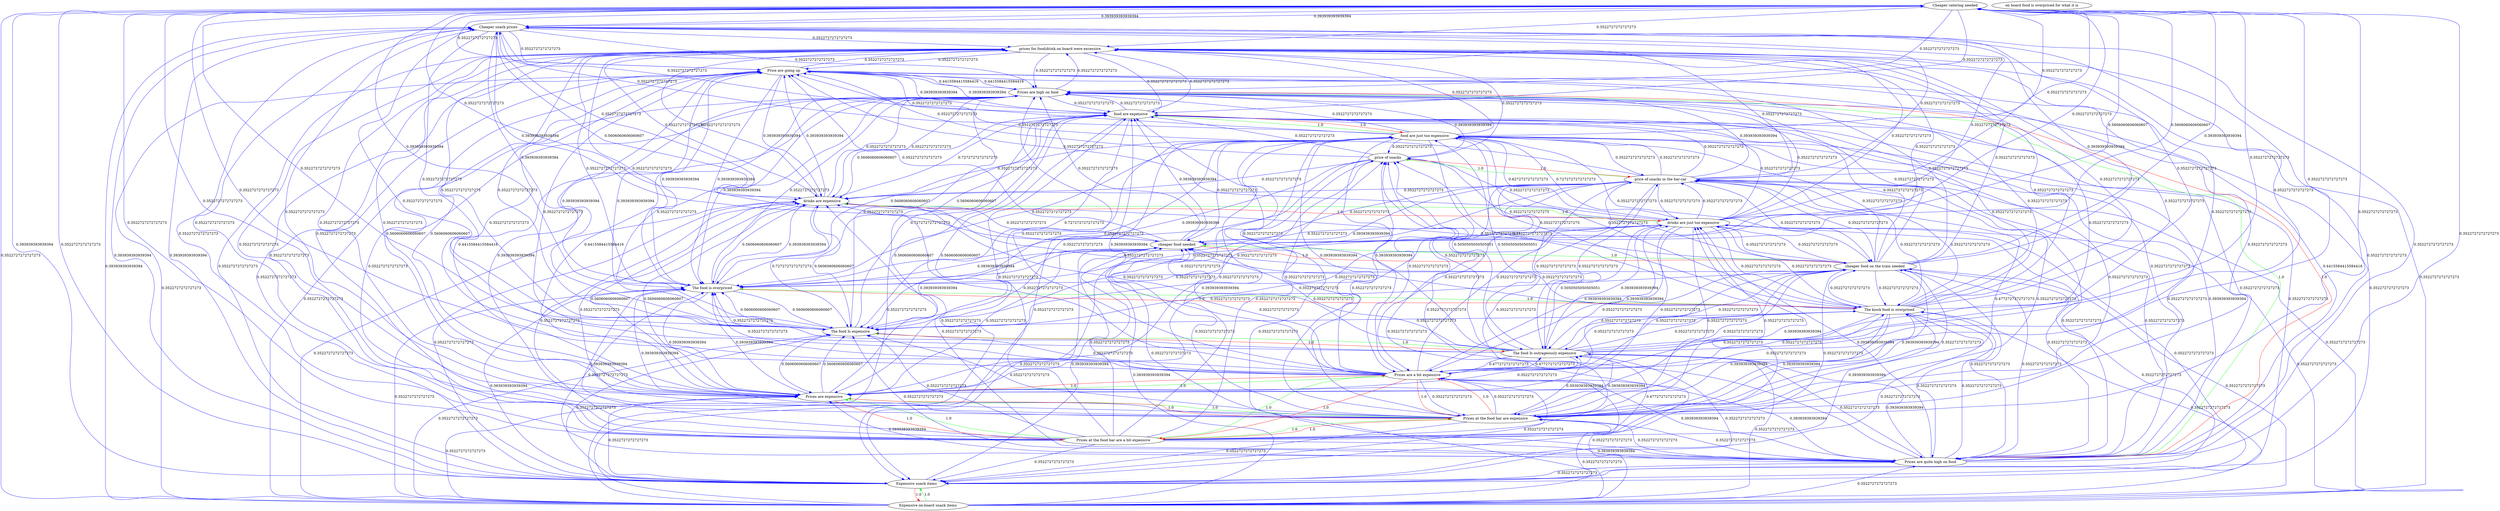 digraph rawGraph {
"Cheaper catering needed";"Cheaper snack prices";"Expensive on-board snack items";"Expensive snack items";"Price are going up";"Prices are quite high on food";"Prices are high on food";"Prices at the food bar are a bit expensive";"Prices at the food bar are expensive";"Prices are expensive";"Prices are a bit expensive";"The food Is outrageously expensive";"The food Is expensive";"The kiosk food is overpriced";"The food is overpriced";"cheaper food on the train needed";"cheaper food needed";"drinks are just too expensive";"drinks are expensive";"food are just too expensive";"food are expensive";"on board food is overpriced for what it is";"price of snacks in the bar-car";"price of snacks";"prices for food/drink on board were excessive";"Cheaper snack prices" -> "Cheaper catering needed" [label=0.393939393939394] [color=blue]
"Cheaper catering needed" -> "Cheaper snack prices" [label=0.393939393939394] [color=blue]
"Expensive on-board snack items" -> "Expensive snack items" [label=1.0] [color=green]
"Expensive snack items" -> "Expensive on-board snack items" [label=1.0] [color=red]
"Expensive snack items" -> "Cheaper snack prices" [label=0.393939393939394] [color=blue]
"Cheaper snack prices" -> "Expensive snack items" [label=0.393939393939394] [color=blue]
"Prices are quite high on food" -> "Prices are high on food" [label=1.0] [color=green]
"Prices are high on food" -> "Prices are quite high on food" [label=1.0] [color=red]
"Price are going up" -> "Prices are high on food" [label=0.4415584415584416] [color=blue]
"Prices are high on food" -> "Price are going up" [label=0.4415584415584416] [color=blue]
"Prices at the food bar are a bit expensive" -> "Prices at the food bar are expensive" [label=1.0] [color=green]
"Prices at the food bar are expensive" -> "Prices are expensive" [label=1.0] [color=green]
"Prices at the food bar are a bit expensive" -> "Prices are a bit expensive" [label=1.0] [color=green]
"Prices are a bit expensive" -> "Prices are expensive" [label=1.0] [color=green]
"Prices at the food bar are a bit expensive" -> "Prices are expensive" [label=1.0] [color=green]
"Prices at the food bar are expensive" -> "Prices at the food bar are a bit expensive" [label=1.0] [color=red]
"Prices at the food bar are expensive" -> "Prices are a bit expensive" [label=1.0] [color=red]
"Prices are expensive" -> "Prices at the food bar are a bit expensive" [label=1.0] [color=red]
"Prices are expensive" -> "Prices at the food bar are expensive" [label=1.0] [color=red]
"Prices are expensive" -> "Prices are a bit expensive" [label=1.0] [color=red]
"Prices are a bit expensive" -> "Prices at the food bar are a bit expensive" [label=1.0] [color=red]
"Prices are a bit expensive" -> "Prices at the food bar are expensive" [label=1.0] [color=red]
"Prices are expensive" -> "Prices are high on food" [label=0.4415584415584416] [color=blue]
"Prices are high on food" -> "Prices are expensive" [label=0.4415584415584416] [color=blue]
"Prices are quite high on food" -> "Prices are a bit expensive" [label=0.393939393939394] [color=blue]
"Prices are a bit expensive" -> "Prices are quite high on food" [label=0.393939393939394] [color=blue]
"Prices are expensive" -> "Price are going up" [label=0.5606060606060607] [color=blue]
"Price are going up" -> "Prices are expensive" [label=0.5606060606060607] [color=blue]
"The food Is outrageously expensive" -> "The food Is expensive" [label=1.0] [color=green]
"The food Is expensive" -> "The food Is outrageously expensive" [label=1.0] [color=red]
"Prices are expensive" -> "The food Is expensive" [label=0.5606060606060607] [color=blue]
"The food Is expensive" -> "Prices are expensive" [label=0.5606060606060607] [color=blue]
"Prices are a bit expensive" -> "The food Is outrageously expensive" [label=0.4772727272727273] [color=blue]
"Prices at the food bar are expensive" -> "The food Is outrageously expensive" [label=0.393939393939394] [color=blue]
"The food Is outrageously expensive" -> "Prices are a bit expensive" [label=0.4772727272727273] [color=blue]
"The food Is outrageously expensive" -> "Prices at the food bar are expensive" [label=0.393939393939394] [color=blue]
"The food Is expensive" -> "Price are going up" [label=0.393939393939394] [color=blue]
"Price are going up" -> "The food Is expensive" [label=0.393939393939394] [color=blue]
"The kiosk food is overpriced" -> "The food is overpriced" [label=1.0] [color=green]
"The food is overpriced" -> "The kiosk food is overpriced" [label=1.0] [color=red]
"Expensive on-board snack items" -> "The kiosk food is overpriced" [label=0.3522727272727273] [color=blue]
"The food is overpriced" -> "The food Is expensive" [label=0.5606060606060607] [color=blue]
"The food Is expensive" -> "The food is overpriced" [label=0.5606060606060607] [color=blue]
"The food Is outrageously expensive" -> "The kiosk food is overpriced" [label=0.3522727272727273] [color=blue]
"The kiosk food is overpriced" -> "The food Is outrageously expensive" [label=0.3522727272727273] [color=blue]
"The food is overpriced" -> "Prices are expensive" [label=0.393939393939394] [color=blue]
"Prices are expensive" -> "The food is overpriced" [label=0.393939393939394] [color=blue]
"Prices at the food bar are expensive" -> "The kiosk food is overpriced" [label=0.393939393939394] [color=blue]
"The kiosk food is overpriced" -> "Prices at the food bar are expensive" [label=0.393939393939394] [color=blue]
"The food is overpriced" -> "Price are going up" [label=0.393939393939394] [color=blue]
"Price are going up" -> "The food is overpriced" [label=0.393939393939394] [color=blue]
"Expensive on-board snack items" -> "The food is overpriced" [label=0.3522727272727273] [color=blue]
"Prices at the food bar are expensive" -> "The food is overpriced" [label=0.393939393939394] [color=blue]
"The food Is outrageously expensive" -> "The food is overpriced" [label=0.3522727272727273] [color=blue]
"cheaper food on the train needed" -> "cheaper food needed" [label=1.0] [color=green]
"cheaper food needed" -> "cheaper food on the train needed" [label=1.0] [color=red]
"cheaper food needed" -> "The food is overpriced" [label=0.393939393939394] [color=blue]
"The kiosk food is overpriced" -> "cheaper food on the train needed" [label=0.3522727272727273] [color=blue]
"cheaper food on the train needed" -> "The kiosk food is overpriced" [label=0.3522727272727273] [color=blue]
"Expensive snack items" -> "cheaper food needed" [label=0.393939393939394] [color=blue]
"Expensive on-board snack items" -> "cheaper food on the train needed" [label=0.3522727272727273] [color=blue]
"cheaper food needed" -> "The food Is expensive" [label=0.393939393939394] [color=blue]
"cheaper food needed" -> "Cheaper catering needed" [label=0.5606060606060607] [color=blue]
"Cheaper catering needed" -> "cheaper food needed" [label=0.5606060606060607] [color=blue]
"cheaper food on the train needed" -> "Prices at the food bar are expensive" [label=0.393939393939394] [color=blue]
"Cheaper snack prices" -> "cheaper food needed" [label=0.5606060606060607] [color=blue]
"cheaper food needed" -> "Cheaper snack prices" [label=0.393939393939394] [color=blue]
"cheaper food on the train needed" -> "The food is overpriced" [label=0.3522727272727273] [color=blue]
"drinks are just too expensive" -> "drinks are expensive" [label=1.0] [color=green]
"drinks are expensive" -> "drinks are just too expensive" [label=1.0] [color=red]
"The food is overpriced" -> "drinks are expensive" [label=0.393939393939394] [color=blue]
"drinks are expensive" -> "The food is overpriced" [label=0.5606060606060607] [color=blue]
"The food Is expensive" -> "drinks are expensive" [label=0.5606060606060607] [color=blue]
"drinks are expensive" -> "The food Is expensive" [label=0.7272727272727273] [color=blue]
"The food Is outrageously expensive" -> "drinks are just too expensive" [label=0.393939393939394] [color=blue]
"drinks are just too expensive" -> "The food Is outrageously expensive" [label=0.5050505050505051] [color=blue]
"Prices are expensive" -> "drinks are expensive" [label=0.5606060606060607] [color=blue]
"drinks are expensive" -> "Prices are expensive" [label=0.5606060606060607] [color=blue]
"Prices are a bit expensive" -> "drinks are just too expensive" [label=0.393939393939394] [color=blue]
"drinks are just too expensive" -> "Prices are a bit expensive" [label=0.393939393939394] [color=blue]
"drinks are expensive" -> "Price are going up" [label=0.393939393939394] [color=blue]
"Price are going up" -> "drinks are expensive" [label=0.393939393939394] [color=blue]
"food are just too expensive" -> "food are expensive" [label=1.0] [color=green]
"food are expensive" -> "food are just too expensive" [label=1.0] [color=red]
"food are expensive" -> "The food is overpriced" [label=0.5606060606060607] [color=blue]
"The food is overpriced" -> "food are expensive" [label=0.5606060606060607] [color=blue]
"food are expensive" -> "The food Is expensive" [label=0.7272727272727273] [color=blue]
"The food Is expensive" -> "food are expensive" [label=0.7272727272727273] [color=blue]
"The food Is outrageously expensive" -> "food are just too expensive" [label=0.5050505050505051] [color=blue]
"food are just too expensive" -> "The food Is outrageously expensive" [label=0.5050505050505051] [color=blue]
"Prices are expensive" -> "food are expensive" [label=0.5606060606060607] [color=blue]
"food are expensive" -> "Prices are expensive" [label=0.5606060606060607] [color=blue]
"Prices are a bit expensive" -> "food are just too expensive" [label=0.393939393939394] [color=blue]
"food are just too expensive" -> "Prices are a bit expensive" [label=0.393939393939394] [color=blue]
"cheaper food needed" -> "food are expensive" [label=0.393939393939394] [color=blue]
"Price are going up" -> "food are expensive" [label=0.393939393939394] [color=blue]
"food are expensive" -> "Price are going up" [label=0.393939393939394] [color=blue]
"food are expensive" -> "drinks are expensive" [label=0.5606060606060607] [color=blue]
"drinks are expensive" -> "food are expensive" [label=0.7272727272727273] [color=blue]
"drinks are just too expensive" -> "food are just too expensive" [label=0.7272727272727273] [color=blue]
"food are just too expensive" -> "drinks are just too expensive" [label=0.6272727272727273] [color=blue]
"price of snacks in the bar-car" -> "price of snacks" [label=1.0] [color=green]
"price of snacks" -> "price of snacks in the bar-car" [label=1.0] [color=red]
"price of snacks" -> "Prices are high on food" [label=0.393939393939394] [color=blue]
"Prices at the food bar are expensive" -> "price of snacks in the bar-car" [label=0.3522727272727273] [color=blue]
"price of snacks in the bar-car" -> "Prices at the food bar are expensive" [label=0.4772727272727273] [color=blue]
"prices for food/drink on board were excessive" -> "The food is overpriced" [label=0.3522727272727273] [color=blue]
"The food is overpriced" -> "prices for food/drink on board were excessive" [label=0.3522727272727273] [color=blue]
"prices for food/drink on board were excessive" -> "The food Is expensive" [label=0.3522727272727273] [color=blue]
"The food Is expensive" -> "prices for food/drink on board were excessive" [label=0.3522727272727273] [color=blue]
"prices for food/drink on board were excessive" -> "food are expensive" [label=0.3522727272727273] [color=blue]
"food are expensive" -> "prices for food/drink on board were excessive" [label=0.3522727272727273] [color=blue]
"prices for food/drink on board were excessive" -> "Prices are expensive" [label=0.3522727272727273] [color=blue]
"Prices are expensive" -> "prices for food/drink on board were excessive" [label=0.3522727272727273] [color=blue]
"cheaper food needed" -> "prices for food/drink on board were excessive" [label=0.3522727272727273] [color=blue]
"prices for food/drink on board were excessive" -> "Price are going up" [label=0.3522727272727273] [color=blue]
"Price are going up" -> "prices for food/drink on board were excessive" [label=0.3522727272727273] [color=blue]
"drinks are expensive" -> "prices for food/drink on board were excessive" [label=0.3522727272727273] [color=blue]
"Cheaper catering needed" -> "The food is overpriced" [label=0.393939393939394] [color=blue]
"Cheaper catering needed" -> "Expensive snack items" [label=0.393939393939394] [color=blue]
"Cheaper catering needed" -> "prices for food/drink on board were excessive" [label=0.3522727272727273] [color=blue]
"Cheaper catering needed" -> "The food Is expensive" [label=0.3522727272727273] [color=blue]
"Cheaper catering needed" -> "food are expensive" [label=0.3522727272727273] [color=blue]
"Cheaper snack prices" -> "The food is overpriced" [label=0.393939393939394] [color=blue]
"Cheaper snack prices" -> "prices for food/drink on board were excessive" [label=0.3522727272727273] [color=blue]
"Cheaper snack prices" -> "The food Is expensive" [label=0.3522727272727273] [color=blue]
"Cheaper snack prices" -> "food are expensive" [label=0.3522727272727273] [color=blue]
"Expensive on-board snack items" -> "prices for food/drink on board were excessive" [label=0.3522727272727273] [color=blue]
"Expensive on-board snack items" -> "The food Is outrageously expensive" [label=0.3522727272727273] [color=blue]
"Expensive on-board snack items" -> "The food Is expensive" [label=0.3522727272727273] [color=blue]
"Expensive on-board snack items" -> "food are expensive" [label=0.3522727272727273] [color=blue]
"Expensive on-board snack items" -> "Prices are expensive" [label=0.3522727272727273] [color=blue]
"Expensive on-board snack items" -> "cheaper food needed" [label=0.393939393939394] [color=blue]
"Expensive on-board snack items" -> "Cheaper snack prices" [label=0.393939393939394] [color=blue]
"Expensive on-board snack items" -> "Price are going up" [label=0.3522727272727273] [color=blue]
"Expensive on-board snack items" -> "drinks are expensive" [label=0.3522727272727273] [color=blue]
"Expensive on-board snack items" -> "Prices at the food bar are expensive" [label=0.3522727272727273] [color=blue]
"Expensive snack items" -> "The food is overpriced" [label=0.393939393939394] [color=blue]
"Expensive snack items" -> "prices for food/drink on board were excessive" [label=0.3522727272727273] [color=blue]
"Expensive snack items" -> "The food Is expensive" [label=0.3522727272727273] [color=blue]
"Expensive snack items" -> "food are expensive" [label=0.3522727272727273] [color=blue]
"Expensive snack items" -> "Cheaper catering needed" [label=0.3522727272727273] [color=blue]
"Prices are quite high on food" -> "The food Is outrageously expensive" [label=0.393939393939394] [color=blue]
"Prices are quite high on food" -> "food are just too expensive" [label=0.393939393939394] [color=blue]
"Prices are quite high on food" -> "Prices are expensive" [label=0.393939393939394] [color=blue]
"Prices are quite high on food" -> "Price are going up" [label=0.4415584415584416] [color=blue]
"Prices are quite high on food" -> "drinks are just too expensive" [label=0.393939393939394] [color=blue]
"Prices are high on food" -> "The food is overpriced" [label=0.393939393939394] [color=blue]
"Prices are high on food" -> "prices for food/drink on board were excessive" [label=0.3522727272727273] [color=blue]
"Prices are high on food" -> "The food Is expensive" [label=0.3522727272727273] [color=blue]
"Prices are high on food" -> "food are expensive" [label=0.3522727272727273] [color=blue]
"Prices are high on food" -> "drinks are expensive" [label=0.3522727272727273] [color=blue]
"Prices at the food bar are a bit expensive" -> "The food is overpriced" [label=0.393939393939394] [color=blue]
"Prices at the food bar are a bit expensive" -> "prices for food/drink on board were excessive" [label=0.3522727272727273] [color=blue]
"Prices at the food bar are a bit expensive" -> "Prices are high on food" [label=0.3522727272727273] [color=blue]
"Prices at the food bar are a bit expensive" -> "drinks are just too expensive" [label=0.393939393939394] [color=blue]
"Prices at the food bar are a bit expensive" -> "The kiosk food is overpriced" [label=0.393939393939394] [color=blue]
"Prices at the food bar are a bit expensive" -> "price of snacks in the bar-car" [label=0.3522727272727273] [color=blue]
"Prices at the food bar are a bit expensive" -> "The food Is outrageously expensive" [label=0.4772727272727273] [color=blue]
"Prices at the food bar are a bit expensive" -> "food are expensive" [label=0.3522727272727273] [color=blue]
"Prices at the food bar are a bit expensive" -> "The food Is expensive" [label=0.3522727272727273] [color=blue]
"Prices at the food bar are a bit expensive" -> "food are just too expensive" [label=0.393939393939394] [color=blue]
"Prices at the food bar are a bit expensive" -> "Price are going up" [label=0.3522727272727273] [color=blue]
"Prices at the food bar are a bit expensive" -> "Prices are quite high on food" [label=0.393939393939394] [color=blue]
"Prices at the food bar are a bit expensive" -> "drinks are expensive" [label=0.3522727272727273] [color=blue]
"Prices at the food bar are expensive" -> "prices for food/drink on board were excessive" [label=0.3522727272727273] [color=blue]
"Prices at the food bar are expensive" -> "Prices are high on food" [label=0.393939393939394] [color=blue]
"Prices at the food bar are expensive" -> "cheaper food on the train needed" [label=0.3522727272727273] [color=blue]
"Prices at the food bar are expensive" -> "drinks are just too expensive" [label=0.3522727272727273] [color=blue]
"Prices at the food bar are expensive" -> "The food Is expensive" [label=0.3522727272727273] [color=blue]
"Prices at the food bar are expensive" -> "food are expensive" [label=0.3522727272727273] [color=blue]
"Prices at the food bar are expensive" -> "Prices are a bit expensive" [label=0.3522727272727273] [color=blue]
"Prices at the food bar are expensive" -> "food are just too expensive" [label=0.3522727272727273] [color=blue]
"Prices at the food bar are expensive" -> "price of snacks" [label=0.3522727272727273] [color=blue]
"Prices at the food bar are expensive" -> "Price are going up" [label=0.3522727272727273] [color=blue]
"Prices at the food bar are expensive" -> "drinks are expensive" [label=0.3522727272727273] [color=blue]
"Prices are a bit expensive" -> "The food is overpriced" [label=0.3522727272727273] [color=blue]
"Prices are a bit expensive" -> "prices for food/drink on board were excessive" [label=0.3522727272727273] [color=blue]
"Prices are a bit expensive" -> "Prices are high on food" [label=0.3522727272727273] [color=blue]
"Prices are a bit expensive" -> "Prices at the food bar are expensive" [label=0.3522727272727273] [color=blue]
"Prices are a bit expensive" -> "The kiosk food is overpriced" [label=0.3522727272727273] [color=blue]
"Prices are a bit expensive" -> "food are expensive" [label=0.393939393939394] [color=blue]
"Prices are a bit expensive" -> "The food Is expensive" [label=0.3522727272727273] [color=blue]
"Prices are a bit expensive" -> "Price are going up" [label=0.3522727272727273] [color=blue]
"Prices are a bit expensive" -> "drinks are expensive" [label=0.3522727272727273] [color=blue]
"The food Is outrageously expensive" -> "prices for food/drink on board were excessive" [label=0.3522727272727273] [color=blue]
"The food Is outrageously expensive" -> "Prices are high on food" [label=0.3522727272727273] [color=blue]
"The food Is outrageously expensive" -> "cheaper food on the train needed" [label=0.3522727272727273] [color=blue]
"The food Is outrageously expensive" -> "price of snacks in the bar-car" [label=0.3522727272727273] [color=blue]
"The food Is outrageously expensive" -> "food are expensive" [label=0.3522727272727273] [color=blue]
"The food Is outrageously expensive" -> "price of snacks" [label=0.3522727272727273] [color=blue]
"The food Is outrageously expensive" -> "Prices are expensive" [label=0.3522727272727273] [color=blue]
"The food Is outrageously expensive" -> "Price are going up" [label=0.3522727272727273] [color=blue]
"The food Is outrageously expensive" -> "Prices are quite high on food" [label=0.3522727272727273] [color=blue]
"The food Is outrageously expensive" -> "drinks are expensive" [label=0.3522727272727273] [color=blue]
"The food Is expensive" -> "Prices are high on food" [label=0.3522727272727273] [color=blue]
"The kiosk food is overpriced" -> "prices for food/drink on board were excessive" [label=0.3522727272727273] [color=blue]
"The kiosk food is overpriced" -> "Prices are high on food" [label=0.3522727272727273] [color=blue]
"The kiosk food is overpriced" -> "drinks are just too expensive" [label=0.3522727272727273] [color=blue]
"The kiosk food is overpriced" -> "price of snacks in the bar-car" [label=0.3522727272727273] [color=blue]
"The kiosk food is overpriced" -> "The food Is expensive" [label=0.3522727272727273] [color=blue]
"The kiosk food is overpriced" -> "food are expensive" [label=0.3522727272727273] [color=blue]
"The kiosk food is overpriced" -> "Prices are a bit expensive" [label=0.3522727272727273] [color=blue]
"The kiosk food is overpriced" -> "price of snacks" [label=0.3522727272727273] [color=blue]
"The kiosk food is overpriced" -> "food are just too expensive" [label=0.3522727272727273] [color=blue]
"The kiosk food is overpriced" -> "Prices are expensive" [label=0.3522727272727273] [color=blue]
"The kiosk food is overpriced" -> "cheaper food needed" [label=0.3522727272727273] [color=blue]
"The kiosk food is overpriced" -> "Price are going up" [label=0.3522727272727273] [color=blue]
"The kiosk food is overpriced" -> "Prices are quite high on food" [label=0.3522727272727273] [color=blue]
"The kiosk food is overpriced" -> "drinks are expensive" [label=0.3522727272727273] [color=blue]
"The food is overpriced" -> "Prices are high on food" [label=0.3522727272727273] [color=blue]
"cheaper food on the train needed" -> "prices for food/drink on board were excessive" [label=0.3522727272727273] [color=blue]
"cheaper food on the train needed" -> "Prices are high on food" [label=0.3522727272727273] [color=blue]
"cheaper food on the train needed" -> "drinks are just too expensive" [label=0.3522727272727273] [color=blue]
"cheaper food on the train needed" -> "price of snacks in the bar-car" [label=0.3522727272727273] [color=blue]
"cheaper food on the train needed" -> "The food Is outrageously expensive" [label=0.3522727272727273] [color=blue]
"cheaper food on the train needed" -> "The food Is expensive" [label=0.3522727272727273] [color=blue]
"cheaper food on the train needed" -> "food are expensive" [label=0.3522727272727273] [color=blue]
"cheaper food on the train needed" -> "Prices are a bit expensive" [label=0.3522727272727273] [color=blue]
"cheaper food on the train needed" -> "Cheaper catering needed" [label=0.393939393939394] [color=blue]
"cheaper food on the train needed" -> "food are just too expensive" [label=0.3522727272727273] [color=blue]
"cheaper food on the train needed" -> "price of snacks" [label=0.3522727272727273] [color=blue]
"cheaper food on the train needed" -> "Prices are expensive" [label=0.3522727272727273] [color=blue]
"cheaper food on the train needed" -> "Cheaper snack prices" [label=0.393939393939394] [color=blue]
"cheaper food on the train needed" -> "Price are going up" [label=0.3522727272727273] [color=blue]
"cheaper food on the train needed" -> "Prices are quite high on food" [label=0.3522727272727273] [color=blue]
"cheaper food on the train needed" -> "drinks are expensive" [label=0.3522727272727273] [color=blue]
"cheaper food needed" -> "Prices are high on food" [label=0.3522727272727273] [color=blue]
"cheaper food needed" -> "Expensive snack items" [label=0.3522727272727273] [color=blue]
"cheaper food needed" -> "Prices are expensive" [label=0.3522727272727273] [color=blue]
"cheaper food needed" -> "Price are going up" [label=0.3522727272727273] [color=blue]
"cheaper food needed" -> "drinks are expensive" [label=0.3522727272727273] [color=blue]
"drinks are just too expensive" -> "The food is overpriced" [label=0.3522727272727273] [color=blue]
"drinks are just too expensive" -> "prices for food/drink on board were excessive" [label=0.3522727272727273] [color=blue]
"drinks are just too expensive" -> "cheaper food on the train needed" [label=0.3522727272727273] [color=blue]
"drinks are just too expensive" -> "Prices are high on food" [label=0.3522727272727273] [color=blue]
"drinks are just too expensive" -> "Prices at the food bar are expensive" [label=0.3522727272727273] [color=blue]
"drinks are just too expensive" -> "The kiosk food is overpriced" [label=0.3522727272727273] [color=blue]
"drinks are just too expensive" -> "price of snacks in the bar-car" [label=0.3522727272727273] [color=blue]
"drinks are just too expensive" -> "food are expensive" [label=0.3522727272727273] [color=blue]
"drinks are just too expensive" -> "The food Is expensive" [label=0.3522727272727273] [color=blue]
"drinks are just too expensive" -> "price of snacks" [label=0.3522727272727273] [color=blue]
"drinks are just too expensive" -> "Prices are expensive" [label=0.3522727272727273] [color=blue]
"drinks are just too expensive" -> "Price are going up" [label=0.3522727272727273] [color=blue]
"drinks are just too expensive" -> "Prices are quite high on food" [label=0.3522727272727273] [color=blue]
"drinks are expensive" -> "Prices are high on food" [label=0.3522727272727273] [color=blue]
"food are just too expensive" -> "The food is overpriced" [label=0.3522727272727273] [color=blue]
"food are just too expensive" -> "prices for food/drink on board were excessive" [label=0.3522727272727273] [color=blue]
"food are just too expensive" -> "cheaper food on the train needed" [label=0.3522727272727273] [color=blue]
"food are just too expensive" -> "Prices are high on food" [label=0.3522727272727273] [color=blue]
"food are just too expensive" -> "Prices at the food bar are expensive" [label=0.3522727272727273] [color=blue]
"food are just too expensive" -> "The kiosk food is overpriced" [label=0.3522727272727273] [color=blue]
"food are just too expensive" -> "price of snacks in the bar-car" [label=0.3522727272727273] [color=blue]
"food are just too expensive" -> "The food Is expensive" [label=0.3522727272727273] [color=blue]
"food are just too expensive" -> "price of snacks" [label=0.3522727272727273] [color=blue]
"food are just too expensive" -> "Prices are expensive" [label=0.3522727272727273] [color=blue]
"food are just too expensive" -> "Price are going up" [label=0.3522727272727273] [color=blue]
"food are just too expensive" -> "Prices are quite high on food" [label=0.3522727272727273] [color=blue]
"food are just too expensive" -> "drinks are expensive" [label=0.3522727272727273] [color=blue]
"food are expensive" -> "Prices are high on food" [label=0.3522727272727273] [color=blue]
"price of snacks in the bar-car" -> "The food is overpriced" [label=0.393939393939394] [color=blue]
"price of snacks in the bar-car" -> "prices for food/drink on board were excessive" [label=0.3522727272727273] [color=blue]
"price of snacks in the bar-car" -> "cheaper food on the train needed" [label=0.3522727272727273] [color=blue]
"price of snacks in the bar-car" -> "Prices are high on food" [label=0.393939393939394] [color=blue]
"price of snacks in the bar-car" -> "drinks are just too expensive" [label=0.3522727272727273] [color=blue]
"price of snacks in the bar-car" -> "The kiosk food is overpriced" [label=0.3522727272727273] [color=blue]
"price of snacks in the bar-car" -> "food are expensive" [label=0.3522727272727273] [color=blue]
"price of snacks in the bar-car" -> "The food Is expensive" [label=0.3522727272727273] [color=blue]
"price of snacks in the bar-car" -> "The food Is outrageously expensive" [label=0.3522727272727273] [color=blue]
"price of snacks in the bar-car" -> "Prices are a bit expensive" [label=0.3522727272727273] [color=blue]
"price of snacks in the bar-car" -> "food are just too expensive" [label=0.3522727272727273] [color=blue]
"price of snacks in the bar-car" -> "Prices are expensive" [label=0.3522727272727273] [color=blue]
"price of snacks in the bar-car" -> "Price are going up" [label=0.3522727272727273] [color=blue]
"price of snacks in the bar-car" -> "drinks are expensive" [label=0.3522727272727273] [color=blue]
"price of snacks" -> "The food is overpriced" [label=0.393939393939394] [color=blue]
"price of snacks" -> "prices for food/drink on board were excessive" [label=0.3522727272727273] [color=blue]
"price of snacks" -> "The food Is expensive" [label=0.3522727272727273] [color=blue]
"price of snacks" -> "food are expensive" [label=0.3522727272727273] [color=blue]
"price of snacks" -> "Prices are expensive" [label=0.3522727272727273] [color=blue]
"price of snacks" -> "Price are going up" [label=0.3522727272727273] [color=blue]
"price of snacks" -> "drinks are expensive" [label=0.3522727272727273] [color=blue]
"prices for food/drink on board were excessive" -> "Prices are high on food" [label=0.3522727272727273] [color=blue]
"prices for food/drink on board were excessive" -> "drinks are expensive" [label=0.3522727272727273] [color=blue]
"Cheaper catering needed" -> "Prices are high on food" [label=0.3522727272727273] [color=blue]
"Cheaper catering needed" -> "Prices are expensive" [label=0.3522727272727273] [color=blue]
"Cheaper catering needed" -> "Price are going up" [label=0.3522727272727273] [color=blue]
"Cheaper catering needed" -> "drinks are expensive" [label=0.3522727272727273] [color=blue]
"Cheaper snack prices" -> "Prices are high on food" [label=0.3522727272727273] [color=blue]
"Cheaper snack prices" -> "Prices are expensive" [label=0.3522727272727273] [color=blue]
"Cheaper snack prices" -> "Price are going up" [label=0.3522727272727273] [color=blue]
"Cheaper snack prices" -> "drinks are expensive" [label=0.3522727272727273] [color=blue]
"Expensive on-board snack items" -> "Prices are high on food" [label=0.3522727272727273] [color=blue]
"Expensive on-board snack items" -> "drinks are just too expensive" [label=0.3522727272727273] [color=blue]
"Expensive on-board snack items" -> "price of snacks in the bar-car" [label=0.3522727272727273] [color=blue]
"Expensive on-board snack items" -> "Prices are a bit expensive" [label=0.3522727272727273] [color=blue]
"Expensive on-board snack items" -> "Cheaper catering needed" [label=0.3522727272727273] [color=blue]
"Expensive on-board snack items" -> "food are just too expensive" [label=0.3522727272727273] [color=blue]
"Expensive on-board snack items" -> "price of snacks" [label=0.3522727272727273] [color=blue]
"Expensive on-board snack items" -> "Prices are quite high on food" [label=0.3522727272727273] [color=blue]
"Expensive snack items" -> "Prices are high on food" [label=0.3522727272727273] [color=blue]
"Expensive snack items" -> "Prices are expensive" [label=0.3522727272727273] [color=blue]
"Expensive snack items" -> "Price are going up" [label=0.3522727272727273] [color=blue]
"Expensive snack items" -> "drinks are expensive" [label=0.3522727272727273] [color=blue]
"Prices are quite high on food" -> "The food is overpriced" [label=0.3522727272727273] [color=blue]
"Prices are quite high on food" -> "prices for food/drink on board were excessive" [label=0.3522727272727273] [color=blue]
"Prices are quite high on food" -> "cheaper food on the train needed" [label=0.3522727272727273] [color=blue]
"Prices are quite high on food" -> "Prices at the food bar are expensive" [label=0.3522727272727273] [color=blue]
"Prices are quite high on food" -> "The kiosk food is overpriced" [label=0.3522727272727273] [color=blue]
"Prices are quite high on food" -> "price of snacks in the bar-car" [label=0.3522727272727273] [color=blue]
"Prices are quite high on food" -> "food are expensive" [label=0.3522727272727273] [color=blue]
"Prices are quite high on food" -> "The food Is expensive" [label=0.3522727272727273] [color=blue]
"Prices are quite high on food" -> "price of snacks" [label=0.3522727272727273] [color=blue]
"Prices are quite high on food" -> "drinks are expensive" [label=0.3522727272727273] [color=blue]
"Prices at the food bar are a bit expensive" -> "cheaper food on the train needed" [label=0.3522727272727273] [color=blue]
"Prices at the food bar are a bit expensive" -> "price of snacks" [label=0.3522727272727273] [color=blue]
"Prices at the food bar are a bit expensive" -> "cheaper food needed" [label=0.3522727272727273] [color=blue]
"Prices at the food bar are expensive" -> "Cheaper catering needed" [label=0.3522727272727273] [color=blue]
"Prices at the food bar are expensive" -> "cheaper food needed" [label=0.3522727272727273] [color=blue]
"Prices at the food bar are expensive" -> "Cheaper snack prices" [label=0.3522727272727273] [color=blue]
"Prices at the food bar are expensive" -> "Prices are quite high on food" [label=0.3522727272727273] [color=blue]
"Prices are a bit expensive" -> "cheaper food on the train needed" [label=0.3522727272727273] [color=blue]
"Prices are a bit expensive" -> "price of snacks in the bar-car" [label=0.3522727272727273] [color=blue]
"Prices are a bit expensive" -> "Cheaper catering needed" [label=0.3522727272727273] [color=blue]
"Prices are a bit expensive" -> "price of snacks" [label=0.3522727272727273] [color=blue]
"Prices are a bit expensive" -> "cheaper food needed" [label=0.3522727272727273] [color=blue]
"Prices are a bit expensive" -> "Cheaper snack prices" [label=0.3522727272727273] [color=blue]
"The food Is outrageously expensive" -> "Cheaper catering needed" [label=0.3522727272727273] [color=blue]
"The food Is outrageously expensive" -> "cheaper food needed" [label=0.3522727272727273] [color=blue]
"The food Is outrageously expensive" -> "Cheaper snack prices" [label=0.3522727272727273] [color=blue]
"The kiosk food is overpriced" -> "Expensive snack items" [label=0.3522727272727273] [color=blue]
"The kiosk food is overpriced" -> "Cheaper catering needed" [label=0.3522727272727273] [color=blue]
"The kiosk food is overpriced" -> "Cheaper snack prices" [label=0.3522727272727273] [color=blue]
"cheaper food on the train needed" -> "Expensive snack items" [label=0.3522727272727273] [color=blue]
"drinks are just too expensive" -> "Expensive snack items" [label=0.3522727272727273] [color=blue]
"drinks are just too expensive" -> "Cheaper catering needed" [label=0.3522727272727273] [color=blue]
"drinks are just too expensive" -> "cheaper food needed" [label=0.3522727272727273] [color=blue]
"drinks are just too expensive" -> "Cheaper snack prices" [label=0.3522727272727273] [color=blue]
"food are just too expensive" -> "Expensive snack items" [label=0.3522727272727273] [color=blue]
"food are just too expensive" -> "Cheaper catering needed" [label=0.3522727272727273] [color=blue]
"food are just too expensive" -> "cheaper food needed" [label=0.3522727272727273] [color=blue]
"food are just too expensive" -> "Cheaper snack prices" [label=0.3522727272727273] [color=blue]
"price of snacks in the bar-car" -> "Expensive snack items" [label=0.3522727272727273] [color=blue]
"price of snacks in the bar-car" -> "Cheaper catering needed" [label=0.3522727272727273] [color=blue]
"price of snacks in the bar-car" -> "cheaper food needed" [label=0.3522727272727273] [color=blue]
"price of snacks in the bar-car" -> "Cheaper snack prices" [label=0.3522727272727273] [color=blue]
"price of snacks in the bar-car" -> "Prices are quite high on food" [label=0.3522727272727273] [color=blue]
"Prices are quite high on food" -> "Expensive snack items" [label=0.3522727272727273] [color=blue]
"Prices are quite high on food" -> "Cheaper catering needed" [label=0.3522727272727273] [color=blue]
"Prices are quite high on food" -> "cheaper food needed" [label=0.3522727272727273] [color=blue]
"Prices are quite high on food" -> "Cheaper snack prices" [label=0.3522727272727273] [color=blue]
"Prices at the food bar are a bit expensive" -> "Expensive snack items" [label=0.3522727272727273] [color=blue]
"Prices at the food bar are a bit expensive" -> "Cheaper catering needed" [label=0.3522727272727273] [color=blue]
"Prices at the food bar are a bit expensive" -> "Cheaper snack prices" [label=0.3522727272727273] [color=blue]
"Prices at the food bar are expensive" -> "Expensive snack items" [label=0.3522727272727273] [color=blue]
"Prices are a bit expensive" -> "Expensive snack items" [label=0.3522727272727273] [color=blue]
"The food Is outrageously expensive" -> "Expensive snack items" [label=0.3522727272727273] [color=blue]
}